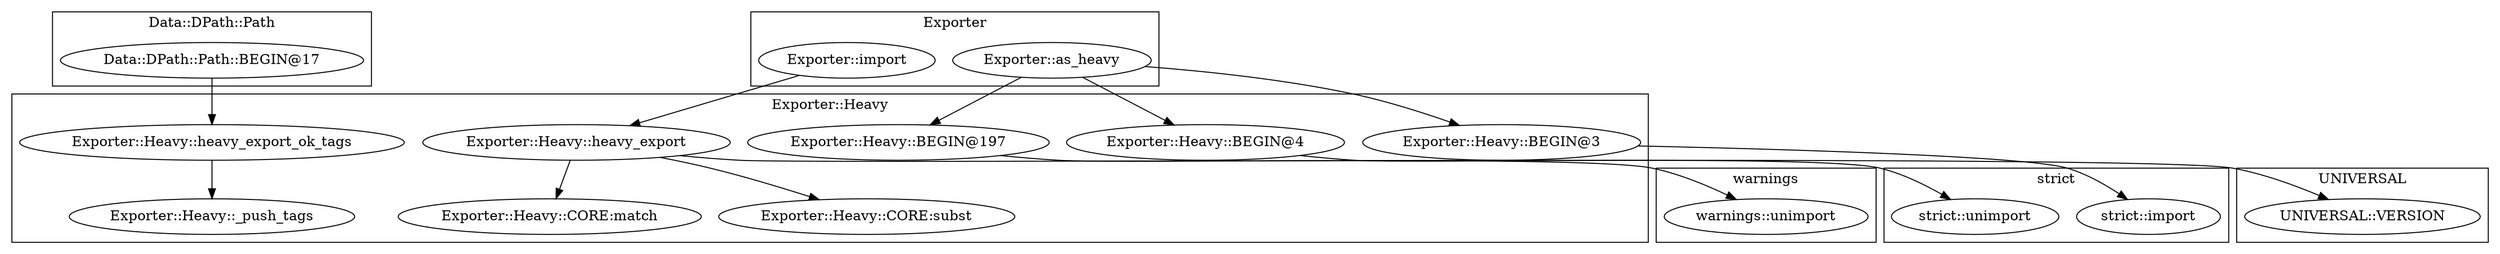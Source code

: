 digraph {
graph [overlap=false]
subgraph cluster_warnings {
	label="warnings";
	"warnings::unimport";
}
subgraph cluster_Data_DPath_Path {
	label="Data::DPath::Path";
	"Data::DPath::Path::BEGIN@17";
}
subgraph cluster_strict {
	label="strict";
	"strict::import";
	"strict::unimport";
}
subgraph cluster_UNIVERSAL {
	label="UNIVERSAL";
	"UNIVERSAL::VERSION";
}
subgraph cluster_Exporter_Heavy {
	label="Exporter::Heavy";
	"Exporter::Heavy::BEGIN@197";
	"Exporter::Heavy::_push_tags";
	"Exporter::Heavy::BEGIN@4";
	"Exporter::Heavy::CORE:subst";
	"Exporter::Heavy::heavy_export_ok_tags";
	"Exporter::Heavy::heavy_export";
	"Exporter::Heavy::CORE:match";
	"Exporter::Heavy::BEGIN@3";
}
subgraph cluster_Exporter {
	label="Exporter";
	"Exporter::import";
	"Exporter::as_heavy";
}
"Exporter::Heavy::heavy_export" -> "Exporter::Heavy::CORE:match";
"Exporter::Heavy::BEGIN@197" -> "warnings::unimport";
"Data::DPath::Path::BEGIN@17" -> "Exporter::Heavy::heavy_export_ok_tags";
"Exporter::Heavy::BEGIN@4" -> "strict::unimport";
"Exporter::Heavy::heavy_export_ok_tags" -> "Exporter::Heavy::_push_tags";
"Exporter::as_heavy" -> "Exporter::Heavy::BEGIN@4";
"Exporter::as_heavy" -> "Exporter::Heavy::BEGIN@197";
"Exporter::Heavy::heavy_export" -> "Exporter::Heavy::CORE:subst";
"Exporter::import" -> "Exporter::Heavy::heavy_export";
"Exporter::Heavy::heavy_export" -> "UNIVERSAL::VERSION";
"Exporter::Heavy::BEGIN@3" -> "strict::import";
"Exporter::as_heavy" -> "Exporter::Heavy::BEGIN@3";
}
